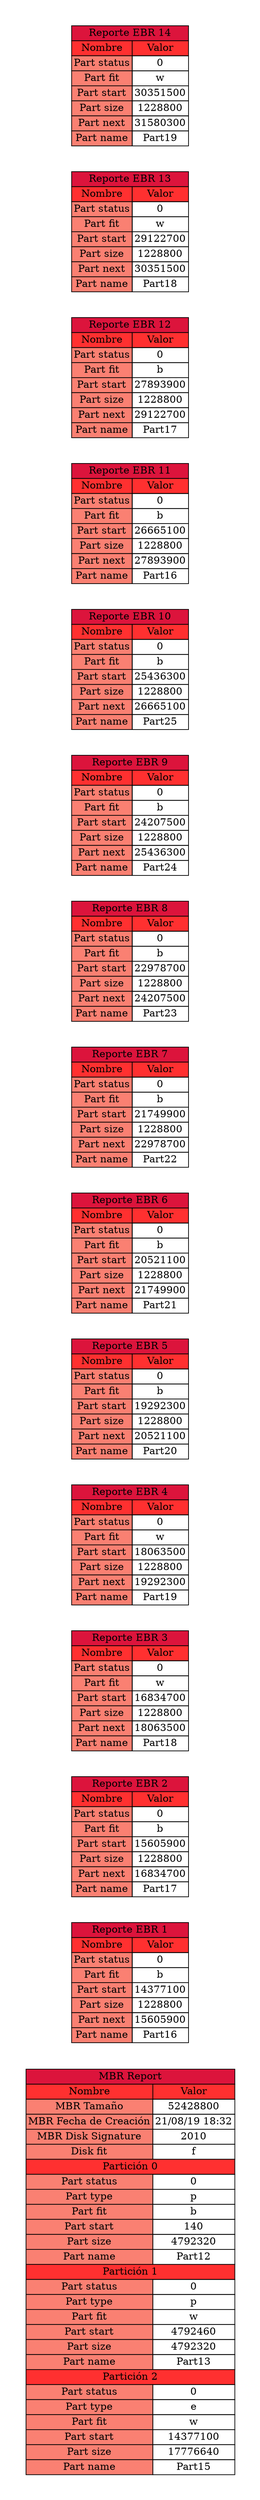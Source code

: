 digraph {
	graph[pad="0.5", nodesep="0.5", ranksep="2"]
	node [shape = plain]
	rankdir = LR
	MBR [label=<
		<table border="0" cellborder="1" cellspacing="0">
			<tr>
				<td bgcolor="crimson" colspan="2">MBR Report</td>
			</tr>
			<tr>
				<td bgcolor="firebrick1">Nombre</td>
				<td bgcolor="firebrick1">Valor</td>
			</tr>
			<tr>
				<td bgcolor="salmon">MBR Tamaño</td>
				<td>52428800</td>
			</tr>
			<tr>
				<td bgcolor="salmon">MBR Fecha de Creación</td>
				<td>21/08/19 18:32</td>
			</tr>
			<tr>
				<td bgcolor="salmon">MBR Disk Signature</td>
				<td>2010</td>
			</tr>
			<tr>
				<td bgcolor="salmon">Disk fit</td>
				<td>f</td>
			</tr>
			<tr>
				<td bgcolor="firebrick1" colspan="2">Partición 0</td>
			</tr>
			<tr>
				<td bgcolor="salmon">Part status</td>
				<td>0</td>
			</tr>
			<tr>
				<td bgcolor="salmon">Part type</td>
				<td>p</td>
			</tr>
			<tr>
				<td bgcolor="salmon">Part fit</td>
				<td>b</td>
			</tr>
			<tr>
				<td bgcolor="salmon">Part start</td>
				<td>140</td>
			</tr>
			<tr>
				<td bgcolor="salmon">Part size</td>
				<td>4792320</td>
			</tr>
			<tr>
				<td bgcolor="salmon">Part name</td>
				<td>Part12</td>
			</tr>
			<tr>
				<td bgcolor="firebrick1" colspan="2">Partición 1</td>
			</tr>
			<tr>
				<td bgcolor="salmon">Part status</td>
				<td>0</td>
			</tr>
			<tr>
				<td bgcolor="salmon">Part type</td>
				<td>p</td>
			</tr>
			<tr>
				<td bgcolor="salmon">Part fit</td>
				<td>w</td>
			</tr>
			<tr>
				<td bgcolor="salmon">Part start</td>
				<td>4792460</td>
			</tr>
			<tr>
				<td bgcolor="salmon">Part size</td>
				<td>4792320</td>
			</tr>
			<tr>
				<td bgcolor="salmon">Part name</td>
				<td>Part13</td>
			</tr>
			<tr>
				<td bgcolor="firebrick1" colspan="2">Partición 2</td>
			</tr>
			<tr>
				<td bgcolor="salmon">Part status</td>
				<td>0</td>
			</tr>
			<tr>
				<td bgcolor="salmon">Part type</td>
				<td>e</td>
			</tr>
			<tr>
				<td bgcolor="salmon">Part fit</td>
				<td>w</td>
			</tr>
			<tr>
				<td bgcolor="salmon">Part start</td>
				<td>14377100</td>
			</tr>
			<tr>
				<td bgcolor="salmon">Part size</td>
				<td>17776640</td>
			</tr>
			<tr>
				<td bgcolor="salmon">Part name</td>
				<td>Part15</td>
			</tr>
		</table>
	>]
	EBR1 [label=<
		<table border="0" cellborder="1" cellspacing="0">
			<tr>
				<td bgcolor="crimson" colspan="2">Reporte EBR 1</td>
			</tr>
			<tr>
				<td bgcolor="firebrick1">Nombre</td>
				<td bgcolor="firebrick1">Valor</td>
			</tr>
			<tr>
				<td bgcolor="salmon">Part status</td>
				<td>0</td>
			</tr>
			<tr>
				<td bgcolor="salmon">Part fit</td>
				<td>b</td>
			</tr>
			<tr>
				<td bgcolor="salmon">Part start</td>
				<td>14377100</td>
			</tr>
			<tr>
				<td bgcolor="salmon">Part size</td>
				<td>1228800</td>
			</tr>
			<tr>
				<td bgcolor="salmon">Part next</td>
				<td>15605900</td>
			</tr>
			<tr>
				<td bgcolor="salmon">Part name</td>
				<td>Part16</td>
			</tr>
		</table>
	>]
	EBR2 [label=<
		<table border="0" cellborder="1" cellspacing="0">
			<tr>
				<td bgcolor="crimson" colspan="2">Reporte EBR 2</td>
			</tr>
			<tr>
				<td bgcolor="firebrick1">Nombre</td>
				<td bgcolor="firebrick1">Valor</td>
			</tr>
			<tr>
				<td bgcolor="salmon">Part status</td>
				<td>0</td>
			</tr>
			<tr>
				<td bgcolor="salmon">Part fit</td>
				<td>b</td>
			</tr>
			<tr>
				<td bgcolor="salmon">Part start</td>
				<td>15605900</td>
			</tr>
			<tr>
				<td bgcolor="salmon">Part size</td>
				<td>1228800</td>
			</tr>
			<tr>
				<td bgcolor="salmon">Part next</td>
				<td>16834700</td>
			</tr>
			<tr>
				<td bgcolor="salmon">Part name</td>
				<td>Part17</td>
			</tr>
		</table>
	>]
	EBR3 [label=<
		<table border="0" cellborder="1" cellspacing="0">
			<tr>
				<td bgcolor="crimson" colspan="2">Reporte EBR 3</td>
			</tr>
			<tr>
				<td bgcolor="firebrick1">Nombre</td>
				<td bgcolor="firebrick1">Valor</td>
			</tr>
			<tr>
				<td bgcolor="salmon">Part status</td>
				<td>0</td>
			</tr>
			<tr>
				<td bgcolor="salmon">Part fit</td>
				<td>w</td>
			</tr>
			<tr>
				<td bgcolor="salmon">Part start</td>
				<td>16834700</td>
			</tr>
			<tr>
				<td bgcolor="salmon">Part size</td>
				<td>1228800</td>
			</tr>
			<tr>
				<td bgcolor="salmon">Part next</td>
				<td>18063500</td>
			</tr>
			<tr>
				<td bgcolor="salmon">Part name</td>
				<td>Part18</td>
			</tr>
		</table>
	>]
	EBR4 [label=<
		<table border="0" cellborder="1" cellspacing="0">
			<tr>
				<td bgcolor="crimson" colspan="2">Reporte EBR 4</td>
			</tr>
			<tr>
				<td bgcolor="firebrick1">Nombre</td>
				<td bgcolor="firebrick1">Valor</td>
			</tr>
			<tr>
				<td bgcolor="salmon">Part status</td>
				<td>0</td>
			</tr>
			<tr>
				<td bgcolor="salmon">Part fit</td>
				<td>w</td>
			</tr>
			<tr>
				<td bgcolor="salmon">Part start</td>
				<td>18063500</td>
			</tr>
			<tr>
				<td bgcolor="salmon">Part size</td>
				<td>1228800</td>
			</tr>
			<tr>
				<td bgcolor="salmon">Part next</td>
				<td>19292300</td>
			</tr>
			<tr>
				<td bgcolor="salmon">Part name</td>
				<td>Part19</td>
			</tr>
		</table>
	>]
	EBR5 [label=<
		<table border="0" cellborder="1" cellspacing="0">
			<tr>
				<td bgcolor="crimson" colspan="2">Reporte EBR 5</td>
			</tr>
			<tr>
				<td bgcolor="firebrick1">Nombre</td>
				<td bgcolor="firebrick1">Valor</td>
			</tr>
			<tr>
				<td bgcolor="salmon">Part status</td>
				<td>0</td>
			</tr>
			<tr>
				<td bgcolor="salmon">Part fit</td>
				<td>b</td>
			</tr>
			<tr>
				<td bgcolor="salmon">Part start</td>
				<td>19292300</td>
			</tr>
			<tr>
				<td bgcolor="salmon">Part size</td>
				<td>1228800</td>
			</tr>
			<tr>
				<td bgcolor="salmon">Part next</td>
				<td>20521100</td>
			</tr>
			<tr>
				<td bgcolor="salmon">Part name</td>
				<td>Part20</td>
			</tr>
		</table>
	>]
	EBR6 [label=<
		<table border="0" cellborder="1" cellspacing="0">
			<tr>
				<td bgcolor="crimson" colspan="2">Reporte EBR 6</td>
			</tr>
			<tr>
				<td bgcolor="firebrick1">Nombre</td>
				<td bgcolor="firebrick1">Valor</td>
			</tr>
			<tr>
				<td bgcolor="salmon">Part status</td>
				<td>0</td>
			</tr>
			<tr>
				<td bgcolor="salmon">Part fit</td>
				<td>b</td>
			</tr>
			<tr>
				<td bgcolor="salmon">Part start</td>
				<td>20521100</td>
			</tr>
			<tr>
				<td bgcolor="salmon">Part size</td>
				<td>1228800</td>
			</tr>
			<tr>
				<td bgcolor="salmon">Part next</td>
				<td>21749900</td>
			</tr>
			<tr>
				<td bgcolor="salmon">Part name</td>
				<td>Part21</td>
			</tr>
		</table>
	>]
	EBR7 [label=<
		<table border="0" cellborder="1" cellspacing="0">
			<tr>
				<td bgcolor="crimson" colspan="2">Reporte EBR 7</td>
			</tr>
			<tr>
				<td bgcolor="firebrick1">Nombre</td>
				<td bgcolor="firebrick1">Valor</td>
			</tr>
			<tr>
				<td bgcolor="salmon">Part status</td>
				<td>0</td>
			</tr>
			<tr>
				<td bgcolor="salmon">Part fit</td>
				<td>b</td>
			</tr>
			<tr>
				<td bgcolor="salmon">Part start</td>
				<td>21749900</td>
			</tr>
			<tr>
				<td bgcolor="salmon">Part size</td>
				<td>1228800</td>
			</tr>
			<tr>
				<td bgcolor="salmon">Part next</td>
				<td>22978700</td>
			</tr>
			<tr>
				<td bgcolor="salmon">Part name</td>
				<td>Part22</td>
			</tr>
		</table>
	>]
	EBR8 [label=<
		<table border="0" cellborder="1" cellspacing="0">
			<tr>
				<td bgcolor="crimson" colspan="2">Reporte EBR 8</td>
			</tr>
			<tr>
				<td bgcolor="firebrick1">Nombre</td>
				<td bgcolor="firebrick1">Valor</td>
			</tr>
			<tr>
				<td bgcolor="salmon">Part status</td>
				<td>0</td>
			</tr>
			<tr>
				<td bgcolor="salmon">Part fit</td>
				<td>b</td>
			</tr>
			<tr>
				<td bgcolor="salmon">Part start</td>
				<td>22978700</td>
			</tr>
			<tr>
				<td bgcolor="salmon">Part size</td>
				<td>1228800</td>
			</tr>
			<tr>
				<td bgcolor="salmon">Part next</td>
				<td>24207500</td>
			</tr>
			<tr>
				<td bgcolor="salmon">Part name</td>
				<td>Part23</td>
			</tr>
		</table>
	>]
	EBR9 [label=<
		<table border="0" cellborder="1" cellspacing="0">
			<tr>
				<td bgcolor="crimson" colspan="2">Reporte EBR 9</td>
			</tr>
			<tr>
				<td bgcolor="firebrick1">Nombre</td>
				<td bgcolor="firebrick1">Valor</td>
			</tr>
			<tr>
				<td bgcolor="salmon">Part status</td>
				<td>0</td>
			</tr>
			<tr>
				<td bgcolor="salmon">Part fit</td>
				<td>b</td>
			</tr>
			<tr>
				<td bgcolor="salmon">Part start</td>
				<td>24207500</td>
			</tr>
			<tr>
				<td bgcolor="salmon">Part size</td>
				<td>1228800</td>
			</tr>
			<tr>
				<td bgcolor="salmon">Part next</td>
				<td>25436300</td>
			</tr>
			<tr>
				<td bgcolor="salmon">Part name</td>
				<td>Part24</td>
			</tr>
		</table>
	>]
	EBR10 [label=<
		<table border="0" cellborder="1" cellspacing="0">
			<tr>
				<td bgcolor="crimson" colspan="2">Reporte EBR 10</td>
			</tr>
			<tr>
				<td bgcolor="firebrick1">Nombre</td>
				<td bgcolor="firebrick1">Valor</td>
			</tr>
			<tr>
				<td bgcolor="salmon">Part status</td>
				<td>0</td>
			</tr>
			<tr>
				<td bgcolor="salmon">Part fit</td>
				<td>b</td>
			</tr>
			<tr>
				<td bgcolor="salmon">Part start</td>
				<td>25436300</td>
			</tr>
			<tr>
				<td bgcolor="salmon">Part size</td>
				<td>1228800</td>
			</tr>
			<tr>
				<td bgcolor="salmon">Part next</td>
				<td>26665100</td>
			</tr>
			<tr>
				<td bgcolor="salmon">Part name</td>
				<td>Part25</td>
			</tr>
		</table>
	>]
	EBR11 [label=<
		<table border="0" cellborder="1" cellspacing="0">
			<tr>
				<td bgcolor="crimson" colspan="2">Reporte EBR 11</td>
			</tr>
			<tr>
				<td bgcolor="firebrick1">Nombre</td>
				<td bgcolor="firebrick1">Valor</td>
			</tr>
			<tr>
				<td bgcolor="salmon">Part status</td>
				<td>0</td>
			</tr>
			<tr>
				<td bgcolor="salmon">Part fit</td>
				<td>b</td>
			</tr>
			<tr>
				<td bgcolor="salmon">Part start</td>
				<td>26665100</td>
			</tr>
			<tr>
				<td bgcolor="salmon">Part size</td>
				<td>1228800</td>
			</tr>
			<tr>
				<td bgcolor="salmon">Part next</td>
				<td>27893900</td>
			</tr>
			<tr>
				<td bgcolor="salmon">Part name</td>
				<td>Part16</td>
			</tr>
		</table>
	>]
	EBR12 [label=<
		<table border="0" cellborder="1" cellspacing="0">
			<tr>
				<td bgcolor="crimson" colspan="2">Reporte EBR 12</td>
			</tr>
			<tr>
				<td bgcolor="firebrick1">Nombre</td>
				<td bgcolor="firebrick1">Valor</td>
			</tr>
			<tr>
				<td bgcolor="salmon">Part status</td>
				<td>0</td>
			</tr>
			<tr>
				<td bgcolor="salmon">Part fit</td>
				<td>b</td>
			</tr>
			<tr>
				<td bgcolor="salmon">Part start</td>
				<td>27893900</td>
			</tr>
			<tr>
				<td bgcolor="salmon">Part size</td>
				<td>1228800</td>
			</tr>
			<tr>
				<td bgcolor="salmon">Part next</td>
				<td>29122700</td>
			</tr>
			<tr>
				<td bgcolor="salmon">Part name</td>
				<td>Part17</td>
			</tr>
		</table>
	>]
	EBR13 [label=<
		<table border="0" cellborder="1" cellspacing="0">
			<tr>
				<td bgcolor="crimson" colspan="2">Reporte EBR 13</td>
			</tr>
			<tr>
				<td bgcolor="firebrick1">Nombre</td>
				<td bgcolor="firebrick1">Valor</td>
			</tr>
			<tr>
				<td bgcolor="salmon">Part status</td>
				<td>0</td>
			</tr>
			<tr>
				<td bgcolor="salmon">Part fit</td>
				<td>w</td>
			</tr>
			<tr>
				<td bgcolor="salmon">Part start</td>
				<td>29122700</td>
			</tr>
			<tr>
				<td bgcolor="salmon">Part size</td>
				<td>1228800</td>
			</tr>
			<tr>
				<td bgcolor="salmon">Part next</td>
				<td>30351500</td>
			</tr>
			<tr>
				<td bgcolor="salmon">Part name</td>
				<td>Part18</td>
			</tr>
		</table>
	>]
	EBR14 [label=<
		<table border="0" cellborder="1" cellspacing="0">
			<tr>
				<td bgcolor="crimson" colspan="2">Reporte EBR 14</td>
			</tr>
			<tr>
				<td bgcolor="firebrick1">Nombre</td>
				<td bgcolor="firebrick1">Valor</td>
			</tr>
			<tr>
				<td bgcolor="salmon">Part status</td>
				<td>0</td>
			</tr>
			<tr>
				<td bgcolor="salmon">Part fit</td>
				<td>w</td>
			</tr>
			<tr>
				<td bgcolor="salmon">Part start</td>
				<td>30351500</td>
			</tr>
			<tr>
				<td bgcolor="salmon">Part size</td>
				<td>1228800</td>
			</tr>
			<tr>
				<td bgcolor="salmon">Part next</td>
				<td>31580300</td>
			</tr>
			<tr>
				<td bgcolor="salmon">Part name</td>
				<td>Part19</td>
			</tr>
		</table>
	>]
}
